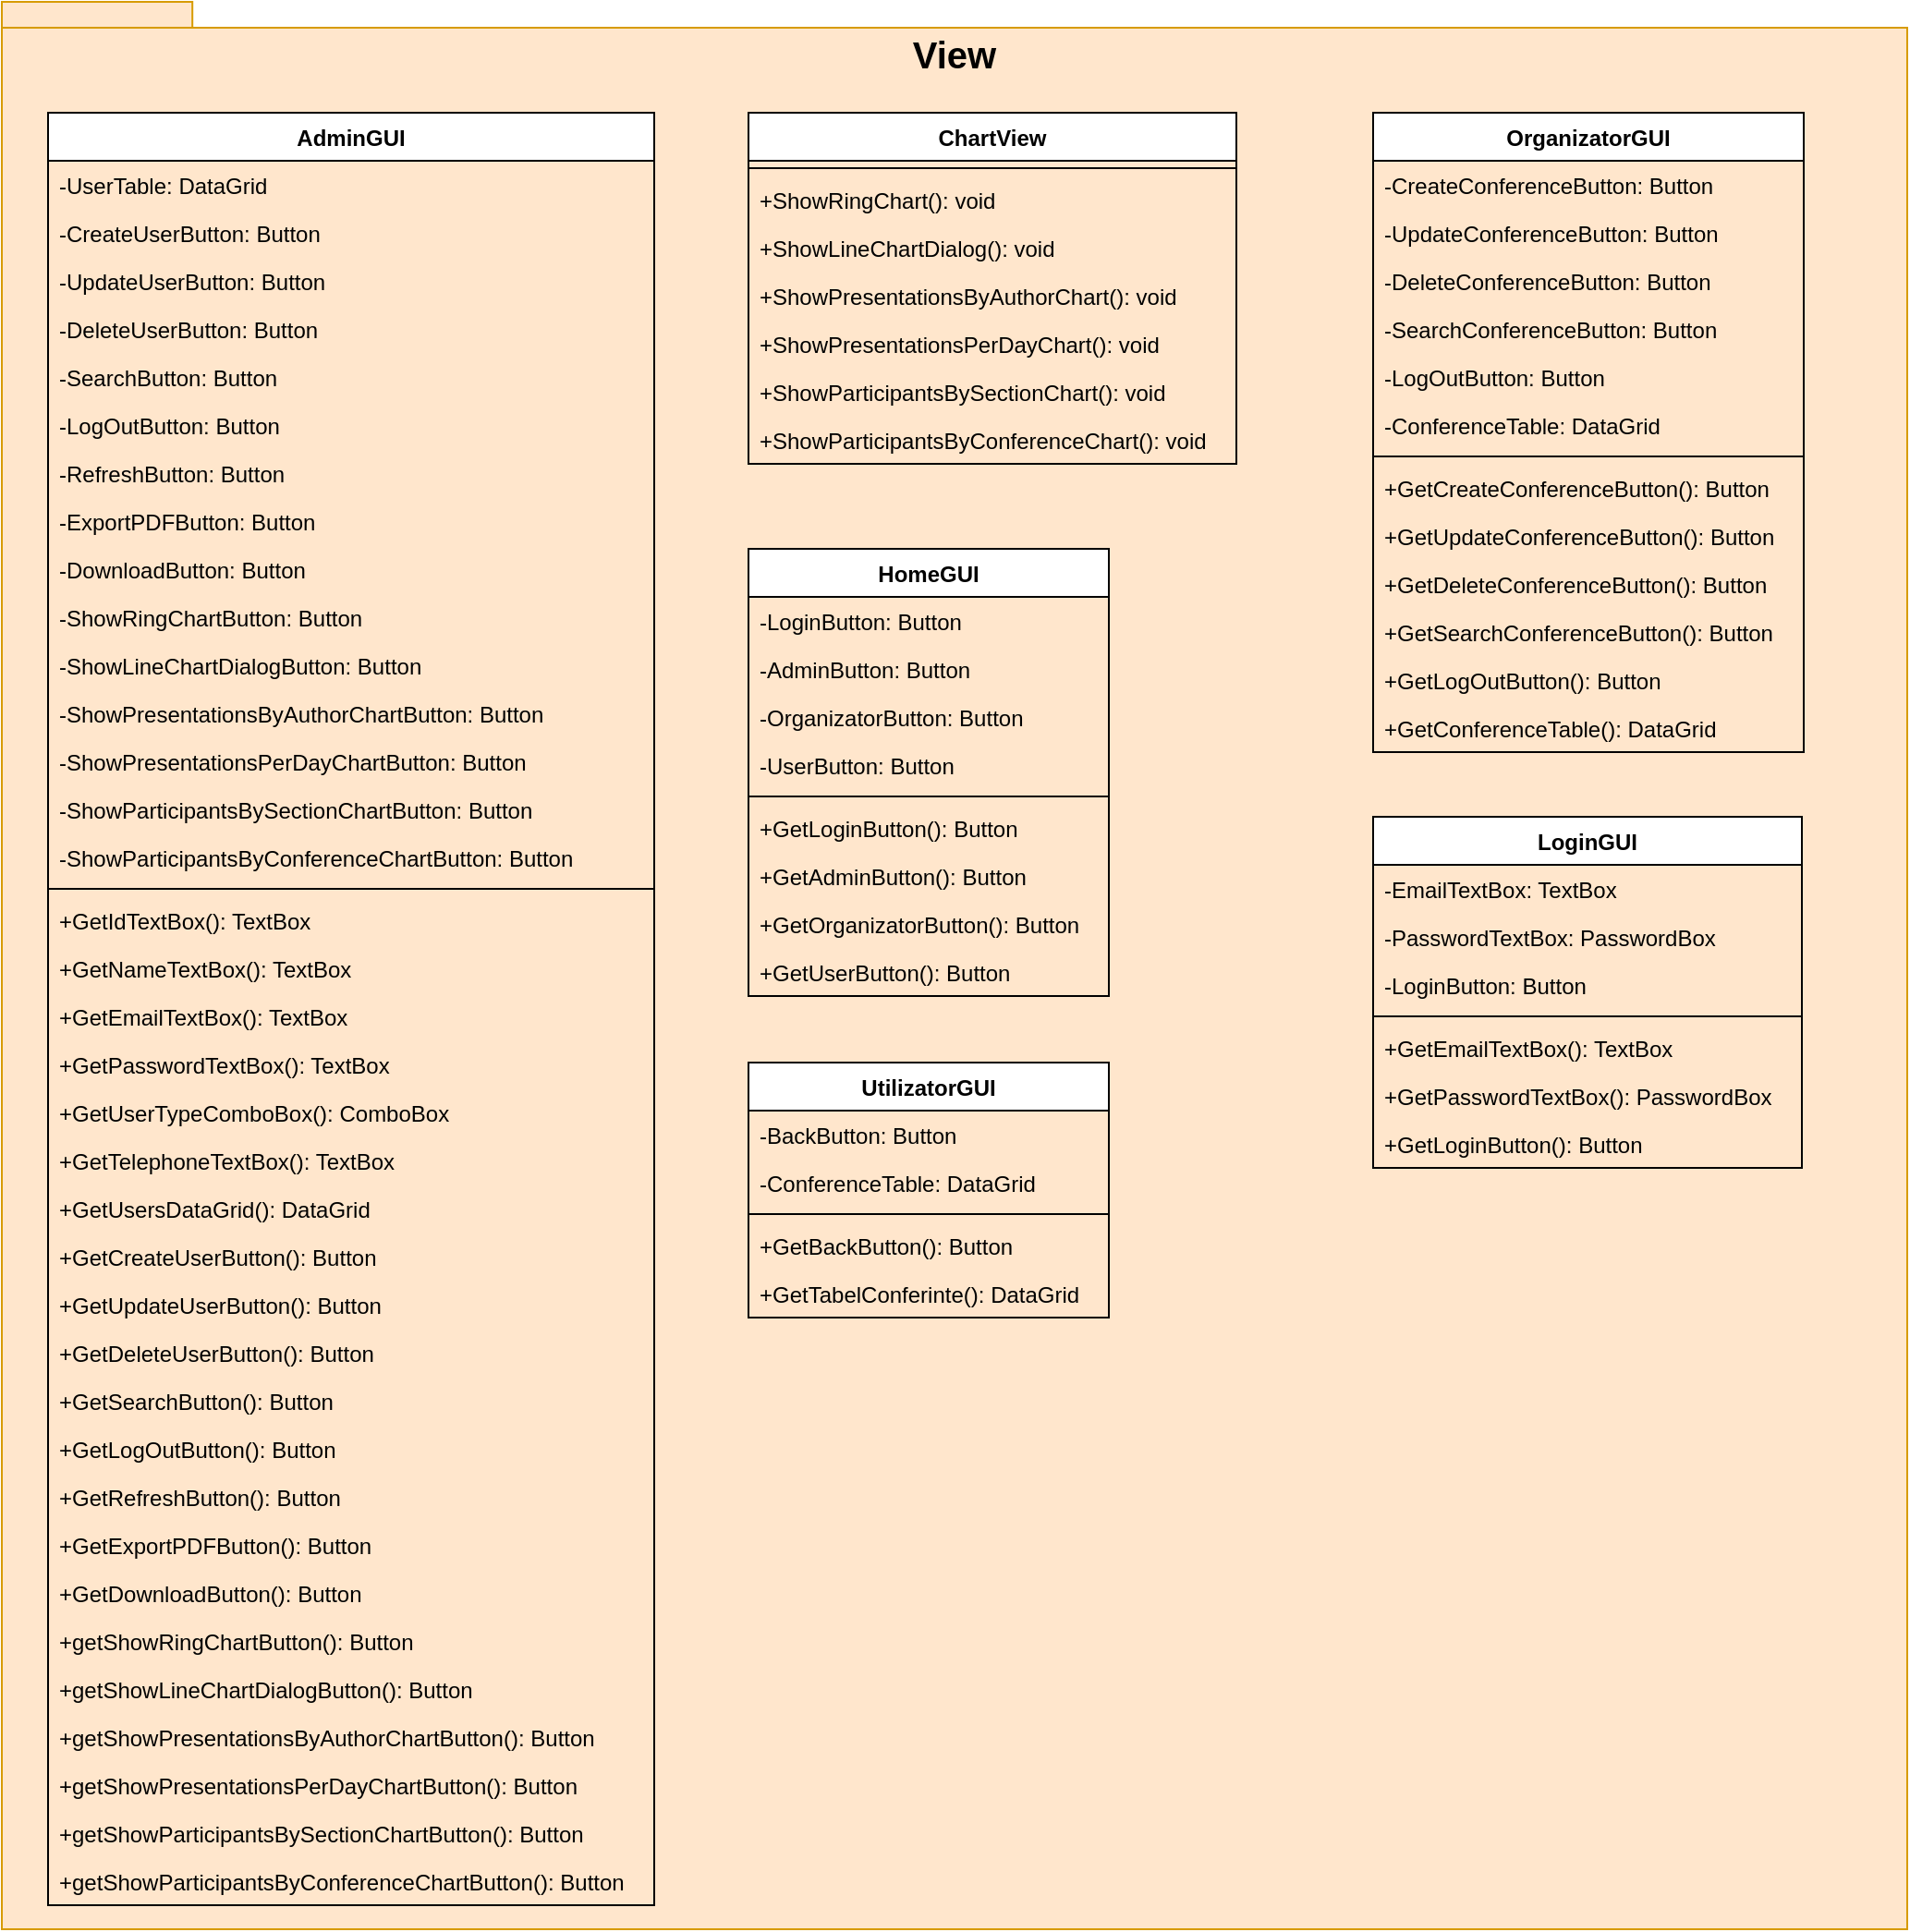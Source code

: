 <mxfile version="24.4.6" type="device">
  <diagram name="Page-1" id="9nsHfYy7XWXrO_lWCYFM">
    <mxGraphModel dx="2896" dy="1218" grid="0" gridSize="10" guides="1" tooltips="1" connect="1" arrows="1" fold="1" page="0" pageScale="1" pageWidth="850" pageHeight="1100" background="#ffffff" math="0" shadow="0">
      <root>
        <mxCell id="0" />
        <mxCell id="1" parent="0" />
        <mxCell id="-VDAmTzNi49HNhKbfUMx-1" value="&lt;font style=&quot;font-size: 20px;&quot;&gt;View&lt;/font&gt;" style="shape=folder;fontStyle=1;spacingTop=10;tabWidth=40;tabHeight=14;tabPosition=left;html=1;whiteSpace=wrap;verticalAlign=top;fillColor=#ffe6cc;strokeColor=#d79b00;" vertex="1" parent="1">
          <mxGeometry x="107" y="70" width="1031" height="1043" as="geometry" />
        </mxCell>
        <mxCell id="-VDAmTzNi49HNhKbfUMx-2" value="AdminGUI" style="swimlane;fontStyle=1;childLayout=stackLayout;horizontal=1;startSize=26;horizontalStack=0;resizeParent=1;resizeParentMax=0;resizeLast=0;collapsible=1;marginBottom=0;" vertex="1" parent="1">
          <mxGeometry x="132" y="130" width="328" height="970" as="geometry" />
        </mxCell>
        <mxCell id="-VDAmTzNi49HNhKbfUMx-3" value="-UserTable: DataGrid" style="text;strokeColor=none;fillColor=none;align=left;verticalAlign=top;spacingLeft=4;spacingRight=4;overflow=hidden;rotatable=0;points=[[0,0.5],[1,0.5]];portConstraint=eastwest;" vertex="1" parent="-VDAmTzNi49HNhKbfUMx-2">
          <mxGeometry y="26" width="328" height="26" as="geometry" />
        </mxCell>
        <mxCell id="-VDAmTzNi49HNhKbfUMx-4" value="-CreateUserButton: Button" style="text;strokeColor=none;fillColor=none;align=left;verticalAlign=top;spacingLeft=4;spacingRight=4;overflow=hidden;rotatable=0;points=[[0,0.5],[1,0.5]];portConstraint=eastwest;" vertex="1" parent="-VDAmTzNi49HNhKbfUMx-2">
          <mxGeometry y="52" width="328" height="26" as="geometry" />
        </mxCell>
        <mxCell id="-VDAmTzNi49HNhKbfUMx-5" value="-UpdateUserButton: Button" style="text;strokeColor=none;fillColor=none;align=left;verticalAlign=top;spacingLeft=4;spacingRight=4;overflow=hidden;rotatable=0;points=[[0,0.5],[1,0.5]];portConstraint=eastwest;" vertex="1" parent="-VDAmTzNi49HNhKbfUMx-2">
          <mxGeometry y="78" width="328" height="26" as="geometry" />
        </mxCell>
        <mxCell id="-VDAmTzNi49HNhKbfUMx-6" value="-DeleteUserButton: Button" style="text;strokeColor=none;fillColor=none;align=left;verticalAlign=top;spacingLeft=4;spacingRight=4;overflow=hidden;rotatable=0;points=[[0,0.5],[1,0.5]];portConstraint=eastwest;" vertex="1" parent="-VDAmTzNi49HNhKbfUMx-2">
          <mxGeometry y="104" width="328" height="26" as="geometry" />
        </mxCell>
        <mxCell id="-VDAmTzNi49HNhKbfUMx-7" value="-SearchButton: Button" style="text;strokeColor=none;fillColor=none;align=left;verticalAlign=top;spacingLeft=4;spacingRight=4;overflow=hidden;rotatable=0;points=[[0,0.5],[1,0.5]];portConstraint=eastwest;" vertex="1" parent="-VDAmTzNi49HNhKbfUMx-2">
          <mxGeometry y="130" width="328" height="26" as="geometry" />
        </mxCell>
        <mxCell id="-VDAmTzNi49HNhKbfUMx-8" value="-LogOutButton: Button" style="text;strokeColor=none;fillColor=none;align=left;verticalAlign=top;spacingLeft=4;spacingRight=4;overflow=hidden;rotatable=0;points=[[0,0.5],[1,0.5]];portConstraint=eastwest;" vertex="1" parent="-VDAmTzNi49HNhKbfUMx-2">
          <mxGeometry y="156" width="328" height="26" as="geometry" />
        </mxCell>
        <mxCell id="-VDAmTzNi49HNhKbfUMx-9" value="-RefreshButton: Button" style="text;strokeColor=none;fillColor=none;align=left;verticalAlign=top;spacingLeft=4;spacingRight=4;overflow=hidden;rotatable=0;points=[[0,0.5],[1,0.5]];portConstraint=eastwest;" vertex="1" parent="-VDAmTzNi49HNhKbfUMx-2">
          <mxGeometry y="182" width="328" height="26" as="geometry" />
        </mxCell>
        <mxCell id="-VDAmTzNi49HNhKbfUMx-10" value="-ExportPDFButton: Button" style="text;strokeColor=none;fillColor=none;align=left;verticalAlign=top;spacingLeft=4;spacingRight=4;overflow=hidden;rotatable=0;points=[[0,0.5],[1,0.5]];portConstraint=eastwest;" vertex="1" parent="-VDAmTzNi49HNhKbfUMx-2">
          <mxGeometry y="208" width="328" height="26" as="geometry" />
        </mxCell>
        <mxCell id="-VDAmTzNi49HNhKbfUMx-11" value="-DownloadButton: Button" style="text;strokeColor=none;fillColor=none;align=left;verticalAlign=top;spacingLeft=4;spacingRight=4;overflow=hidden;rotatable=0;points=[[0,0.5],[1,0.5]];portConstraint=eastwest;" vertex="1" parent="-VDAmTzNi49HNhKbfUMx-2">
          <mxGeometry y="234" width="328" height="26" as="geometry" />
        </mxCell>
        <mxCell id="-VDAmTzNi49HNhKbfUMx-12" value="-ShowRingChartButton: Button" style="text;strokeColor=none;fillColor=none;align=left;verticalAlign=top;spacingLeft=4;spacingRight=4;overflow=hidden;rotatable=0;points=[[0,0.5],[1,0.5]];portConstraint=eastwest;" vertex="1" parent="-VDAmTzNi49HNhKbfUMx-2">
          <mxGeometry y="260" width="328" height="26" as="geometry" />
        </mxCell>
        <mxCell id="-VDAmTzNi49HNhKbfUMx-13" value="-ShowLineChartDialogButton: Button" style="text;strokeColor=none;fillColor=none;align=left;verticalAlign=top;spacingLeft=4;spacingRight=4;overflow=hidden;rotatable=0;points=[[0,0.5],[1,0.5]];portConstraint=eastwest;" vertex="1" parent="-VDAmTzNi49HNhKbfUMx-2">
          <mxGeometry y="286" width="328" height="26" as="geometry" />
        </mxCell>
        <mxCell id="-VDAmTzNi49HNhKbfUMx-14" value="-ShowPresentationsByAuthorChartButton: Button" style="text;strokeColor=none;fillColor=none;align=left;verticalAlign=top;spacingLeft=4;spacingRight=4;overflow=hidden;rotatable=0;points=[[0,0.5],[1,0.5]];portConstraint=eastwest;" vertex="1" parent="-VDAmTzNi49HNhKbfUMx-2">
          <mxGeometry y="312" width="328" height="26" as="geometry" />
        </mxCell>
        <mxCell id="-VDAmTzNi49HNhKbfUMx-15" value="-ShowPresentationsPerDayChartButton: Button" style="text;strokeColor=none;fillColor=none;align=left;verticalAlign=top;spacingLeft=4;spacingRight=4;overflow=hidden;rotatable=0;points=[[0,0.5],[1,0.5]];portConstraint=eastwest;" vertex="1" parent="-VDAmTzNi49HNhKbfUMx-2">
          <mxGeometry y="338" width="328" height="26" as="geometry" />
        </mxCell>
        <mxCell id="-VDAmTzNi49HNhKbfUMx-16" value="-ShowParticipantsBySectionChartButton: Button" style="text;strokeColor=none;fillColor=none;align=left;verticalAlign=top;spacingLeft=4;spacingRight=4;overflow=hidden;rotatable=0;points=[[0,0.5],[1,0.5]];portConstraint=eastwest;" vertex="1" parent="-VDAmTzNi49HNhKbfUMx-2">
          <mxGeometry y="364" width="328" height="26" as="geometry" />
        </mxCell>
        <mxCell id="-VDAmTzNi49HNhKbfUMx-17" value="-ShowParticipantsByConferenceChartButton: Button" style="text;strokeColor=none;fillColor=none;align=left;verticalAlign=top;spacingLeft=4;spacingRight=4;overflow=hidden;rotatable=0;points=[[0,0.5],[1,0.5]];portConstraint=eastwest;" vertex="1" parent="-VDAmTzNi49HNhKbfUMx-2">
          <mxGeometry y="390" width="328" height="26" as="geometry" />
        </mxCell>
        <mxCell id="-VDAmTzNi49HNhKbfUMx-18" value="" style="line;strokeWidth=1;fillColor=none;align=left;verticalAlign=middle;spacingTop=-1;spacingLeft=3;spacingRight=3;rotatable=0;labelPosition=right;points=[];portConstraint=eastwest;" vertex="1" parent="-VDAmTzNi49HNhKbfUMx-2">
          <mxGeometry y="416" width="328" height="8" as="geometry" />
        </mxCell>
        <mxCell id="-VDAmTzNi49HNhKbfUMx-19" value="+GetIdTextBox(): TextBox" style="text;strokeColor=none;fillColor=none;align=left;verticalAlign=top;spacingLeft=4;spacingRight=4;overflow=hidden;rotatable=0;points=[[0,0.5],[1,0.5]];portConstraint=eastwest;" vertex="1" parent="-VDAmTzNi49HNhKbfUMx-2">
          <mxGeometry y="424" width="328" height="26" as="geometry" />
        </mxCell>
        <mxCell id="-VDAmTzNi49HNhKbfUMx-20" value="+GetNameTextBox(): TextBox" style="text;strokeColor=none;fillColor=none;align=left;verticalAlign=top;spacingLeft=4;spacingRight=4;overflow=hidden;rotatable=0;points=[[0,0.5],[1,0.5]];portConstraint=eastwest;" vertex="1" parent="-VDAmTzNi49HNhKbfUMx-2">
          <mxGeometry y="450" width="328" height="26" as="geometry" />
        </mxCell>
        <mxCell id="-VDAmTzNi49HNhKbfUMx-21" value="+GetEmailTextBox(): TextBox" style="text;strokeColor=none;fillColor=none;align=left;verticalAlign=top;spacingLeft=4;spacingRight=4;overflow=hidden;rotatable=0;points=[[0,0.5],[1,0.5]];portConstraint=eastwest;" vertex="1" parent="-VDAmTzNi49HNhKbfUMx-2">
          <mxGeometry y="476" width="328" height="26" as="geometry" />
        </mxCell>
        <mxCell id="-VDAmTzNi49HNhKbfUMx-22" value="+GetPasswordTextBox(): TextBox" style="text;strokeColor=none;fillColor=none;align=left;verticalAlign=top;spacingLeft=4;spacingRight=4;overflow=hidden;rotatable=0;points=[[0,0.5],[1,0.5]];portConstraint=eastwest;" vertex="1" parent="-VDAmTzNi49HNhKbfUMx-2">
          <mxGeometry y="502" width="328" height="26" as="geometry" />
        </mxCell>
        <mxCell id="-VDAmTzNi49HNhKbfUMx-23" value="+GetUserTypeComboBox(): ComboBox" style="text;strokeColor=none;fillColor=none;align=left;verticalAlign=top;spacingLeft=4;spacingRight=4;overflow=hidden;rotatable=0;points=[[0,0.5],[1,0.5]];portConstraint=eastwest;" vertex="1" parent="-VDAmTzNi49HNhKbfUMx-2">
          <mxGeometry y="528" width="328" height="26" as="geometry" />
        </mxCell>
        <mxCell id="-VDAmTzNi49HNhKbfUMx-24" value="+GetTelephoneTextBox(): TextBox" style="text;strokeColor=none;fillColor=none;align=left;verticalAlign=top;spacingLeft=4;spacingRight=4;overflow=hidden;rotatable=0;points=[[0,0.5],[1,0.5]];portConstraint=eastwest;" vertex="1" parent="-VDAmTzNi49HNhKbfUMx-2">
          <mxGeometry y="554" width="328" height="26" as="geometry" />
        </mxCell>
        <mxCell id="-VDAmTzNi49HNhKbfUMx-25" value="+GetUsersDataGrid(): DataGrid" style="text;strokeColor=none;fillColor=none;align=left;verticalAlign=top;spacingLeft=4;spacingRight=4;overflow=hidden;rotatable=0;points=[[0,0.5],[1,0.5]];portConstraint=eastwest;" vertex="1" parent="-VDAmTzNi49HNhKbfUMx-2">
          <mxGeometry y="580" width="328" height="26" as="geometry" />
        </mxCell>
        <mxCell id="-VDAmTzNi49HNhKbfUMx-26" value="+GetCreateUserButton(): Button" style="text;strokeColor=none;fillColor=none;align=left;verticalAlign=top;spacingLeft=4;spacingRight=4;overflow=hidden;rotatable=0;points=[[0,0.5],[1,0.5]];portConstraint=eastwest;" vertex="1" parent="-VDAmTzNi49HNhKbfUMx-2">
          <mxGeometry y="606" width="328" height="26" as="geometry" />
        </mxCell>
        <mxCell id="-VDAmTzNi49HNhKbfUMx-27" value="+GetUpdateUserButton(): Button" style="text;strokeColor=none;fillColor=none;align=left;verticalAlign=top;spacingLeft=4;spacingRight=4;overflow=hidden;rotatable=0;points=[[0,0.5],[1,0.5]];portConstraint=eastwest;" vertex="1" parent="-VDAmTzNi49HNhKbfUMx-2">
          <mxGeometry y="632" width="328" height="26" as="geometry" />
        </mxCell>
        <mxCell id="-VDAmTzNi49HNhKbfUMx-28" value="+GetDeleteUserButton(): Button" style="text;strokeColor=none;fillColor=none;align=left;verticalAlign=top;spacingLeft=4;spacingRight=4;overflow=hidden;rotatable=0;points=[[0,0.5],[1,0.5]];portConstraint=eastwest;" vertex="1" parent="-VDAmTzNi49HNhKbfUMx-2">
          <mxGeometry y="658" width="328" height="26" as="geometry" />
        </mxCell>
        <mxCell id="-VDAmTzNi49HNhKbfUMx-29" value="+GetSearchButton(): Button" style="text;strokeColor=none;fillColor=none;align=left;verticalAlign=top;spacingLeft=4;spacingRight=4;overflow=hidden;rotatable=0;points=[[0,0.5],[1,0.5]];portConstraint=eastwest;" vertex="1" parent="-VDAmTzNi49HNhKbfUMx-2">
          <mxGeometry y="684" width="328" height="26" as="geometry" />
        </mxCell>
        <mxCell id="-VDAmTzNi49HNhKbfUMx-30" value="+GetLogOutButton(): Button" style="text;strokeColor=none;fillColor=none;align=left;verticalAlign=top;spacingLeft=4;spacingRight=4;overflow=hidden;rotatable=0;points=[[0,0.5],[1,0.5]];portConstraint=eastwest;" vertex="1" parent="-VDAmTzNi49HNhKbfUMx-2">
          <mxGeometry y="710" width="328" height="26" as="geometry" />
        </mxCell>
        <mxCell id="-VDAmTzNi49HNhKbfUMx-31" value="+GetRefreshButton(): Button" style="text;strokeColor=none;fillColor=none;align=left;verticalAlign=top;spacingLeft=4;spacingRight=4;overflow=hidden;rotatable=0;points=[[0,0.5],[1,0.5]];portConstraint=eastwest;" vertex="1" parent="-VDAmTzNi49HNhKbfUMx-2">
          <mxGeometry y="736" width="328" height="26" as="geometry" />
        </mxCell>
        <mxCell id="-VDAmTzNi49HNhKbfUMx-32" value="+GetExportPDFButton(): Button" style="text;strokeColor=none;fillColor=none;align=left;verticalAlign=top;spacingLeft=4;spacingRight=4;overflow=hidden;rotatable=0;points=[[0,0.5],[1,0.5]];portConstraint=eastwest;" vertex="1" parent="-VDAmTzNi49HNhKbfUMx-2">
          <mxGeometry y="762" width="328" height="26" as="geometry" />
        </mxCell>
        <mxCell id="-VDAmTzNi49HNhKbfUMx-33" value="+GetDownloadButton(): Button" style="text;strokeColor=none;fillColor=none;align=left;verticalAlign=top;spacingLeft=4;spacingRight=4;overflow=hidden;rotatable=0;points=[[0,0.5],[1,0.5]];portConstraint=eastwest;" vertex="1" parent="-VDAmTzNi49HNhKbfUMx-2">
          <mxGeometry y="788" width="328" height="26" as="geometry" />
        </mxCell>
        <mxCell id="-VDAmTzNi49HNhKbfUMx-34" value="+getShowRingChartButton(): Button" style="text;strokeColor=none;fillColor=none;align=left;verticalAlign=top;spacingLeft=4;spacingRight=4;overflow=hidden;rotatable=0;points=[[0,0.5],[1,0.5]];portConstraint=eastwest;" vertex="1" parent="-VDAmTzNi49HNhKbfUMx-2">
          <mxGeometry y="814" width="328" height="26" as="geometry" />
        </mxCell>
        <mxCell id="-VDAmTzNi49HNhKbfUMx-35" value="+getShowLineChartDialogButton(): Button" style="text;strokeColor=none;fillColor=none;align=left;verticalAlign=top;spacingLeft=4;spacingRight=4;overflow=hidden;rotatable=0;points=[[0,0.5],[1,0.5]];portConstraint=eastwest;" vertex="1" parent="-VDAmTzNi49HNhKbfUMx-2">
          <mxGeometry y="840" width="328" height="26" as="geometry" />
        </mxCell>
        <mxCell id="-VDAmTzNi49HNhKbfUMx-36" value="+getShowPresentationsByAuthorChartButton(): Button" style="text;strokeColor=none;fillColor=none;align=left;verticalAlign=top;spacingLeft=4;spacingRight=4;overflow=hidden;rotatable=0;points=[[0,0.5],[1,0.5]];portConstraint=eastwest;" vertex="1" parent="-VDAmTzNi49HNhKbfUMx-2">
          <mxGeometry y="866" width="328" height="26" as="geometry" />
        </mxCell>
        <mxCell id="-VDAmTzNi49HNhKbfUMx-37" value="+getShowPresentationsPerDayChartButton(): Button" style="text;strokeColor=none;fillColor=none;align=left;verticalAlign=top;spacingLeft=4;spacingRight=4;overflow=hidden;rotatable=0;points=[[0,0.5],[1,0.5]];portConstraint=eastwest;" vertex="1" parent="-VDAmTzNi49HNhKbfUMx-2">
          <mxGeometry y="892" width="328" height="26" as="geometry" />
        </mxCell>
        <mxCell id="-VDAmTzNi49HNhKbfUMx-38" value="+getShowParticipantsBySectionChartButton(): Button" style="text;strokeColor=none;fillColor=none;align=left;verticalAlign=top;spacingLeft=4;spacingRight=4;overflow=hidden;rotatable=0;points=[[0,0.5],[1,0.5]];portConstraint=eastwest;" vertex="1" parent="-VDAmTzNi49HNhKbfUMx-2">
          <mxGeometry y="918" width="328" height="26" as="geometry" />
        </mxCell>
        <mxCell id="-VDAmTzNi49HNhKbfUMx-39" value="+getShowParticipantsByConferenceChartButton(): Button" style="text;strokeColor=none;fillColor=none;align=left;verticalAlign=top;spacingLeft=4;spacingRight=4;overflow=hidden;rotatable=0;points=[[0,0.5],[1,0.5]];portConstraint=eastwest;" vertex="1" parent="-VDAmTzNi49HNhKbfUMx-2">
          <mxGeometry y="944" width="328" height="26" as="geometry" />
        </mxCell>
        <mxCell id="-VDAmTzNi49HNhKbfUMx-40" value="ChartView" style="swimlane;fontStyle=1;childLayout=stackLayout;horizontal=1;startSize=26;horizontalStack=0;resizeParent=1;resizeParentMax=0;resizeLast=0;collapsible=1;marginBottom=0;" vertex="1" parent="1">
          <mxGeometry x="511" y="130" width="264" height="190" as="geometry" />
        </mxCell>
        <mxCell id="-VDAmTzNi49HNhKbfUMx-41" value="" style="line;strokeWidth=1;fillColor=none;align=left;verticalAlign=middle;spacingTop=-1;spacingLeft=3;spacingRight=3;rotatable=0;labelPosition=right;points=[];portConstraint=eastwest;" vertex="1" parent="-VDAmTzNi49HNhKbfUMx-40">
          <mxGeometry y="26" width="264" height="8" as="geometry" />
        </mxCell>
        <mxCell id="-VDAmTzNi49HNhKbfUMx-42" value="+ShowRingChart(): void" style="text;strokeColor=none;fillColor=none;align=left;verticalAlign=top;spacingLeft=4;spacingRight=4;overflow=hidden;rotatable=0;points=[[0,0.5],[1,0.5]];portConstraint=eastwest;" vertex="1" parent="-VDAmTzNi49HNhKbfUMx-40">
          <mxGeometry y="34" width="264" height="26" as="geometry" />
        </mxCell>
        <mxCell id="-VDAmTzNi49HNhKbfUMx-43" value="+ShowLineChartDialog(): void" style="text;strokeColor=none;fillColor=none;align=left;verticalAlign=top;spacingLeft=4;spacingRight=4;overflow=hidden;rotatable=0;points=[[0,0.5],[1,0.5]];portConstraint=eastwest;" vertex="1" parent="-VDAmTzNi49HNhKbfUMx-40">
          <mxGeometry y="60" width="264" height="26" as="geometry" />
        </mxCell>
        <mxCell id="-VDAmTzNi49HNhKbfUMx-44" value="+ShowPresentationsByAuthorChart(): void" style="text;strokeColor=none;fillColor=none;align=left;verticalAlign=top;spacingLeft=4;spacingRight=4;overflow=hidden;rotatable=0;points=[[0,0.5],[1,0.5]];portConstraint=eastwest;" vertex="1" parent="-VDAmTzNi49HNhKbfUMx-40">
          <mxGeometry y="86" width="264" height="26" as="geometry" />
        </mxCell>
        <mxCell id="-VDAmTzNi49HNhKbfUMx-45" value="+ShowPresentationsPerDayChart(): void" style="text;strokeColor=none;fillColor=none;align=left;verticalAlign=top;spacingLeft=4;spacingRight=4;overflow=hidden;rotatable=0;points=[[0,0.5],[1,0.5]];portConstraint=eastwest;" vertex="1" parent="-VDAmTzNi49HNhKbfUMx-40">
          <mxGeometry y="112" width="264" height="26" as="geometry" />
        </mxCell>
        <mxCell id="-VDAmTzNi49HNhKbfUMx-46" value="+ShowParticipantsBySectionChart(): void" style="text;strokeColor=none;fillColor=none;align=left;verticalAlign=top;spacingLeft=4;spacingRight=4;overflow=hidden;rotatable=0;points=[[0,0.5],[1,0.5]];portConstraint=eastwest;" vertex="1" parent="-VDAmTzNi49HNhKbfUMx-40">
          <mxGeometry y="138" width="264" height="26" as="geometry" />
        </mxCell>
        <mxCell id="-VDAmTzNi49HNhKbfUMx-47" value="+ShowParticipantsByConferenceChart(): void" style="text;strokeColor=none;fillColor=none;align=left;verticalAlign=top;spacingLeft=4;spacingRight=4;overflow=hidden;rotatable=0;points=[[0,0.5],[1,0.5]];portConstraint=eastwest;" vertex="1" parent="-VDAmTzNi49HNhKbfUMx-40">
          <mxGeometry y="164" width="264" height="26" as="geometry" />
        </mxCell>
        <mxCell id="-VDAmTzNi49HNhKbfUMx-48" value="HomeGUI" style="swimlane;fontStyle=1;childLayout=stackLayout;horizontal=1;startSize=26;horizontalStack=0;resizeParent=1;resizeParentMax=0;resizeLast=0;collapsible=1;marginBottom=0;" vertex="1" parent="1">
          <mxGeometry x="511" y="366" width="195" height="242" as="geometry" />
        </mxCell>
        <mxCell id="-VDAmTzNi49HNhKbfUMx-49" value="-LoginButton: Button" style="text;strokeColor=none;fillColor=none;align=left;verticalAlign=top;spacingLeft=4;spacingRight=4;overflow=hidden;rotatable=0;points=[[0,0.5],[1,0.5]];portConstraint=eastwest;" vertex="1" parent="-VDAmTzNi49HNhKbfUMx-48">
          <mxGeometry y="26" width="195" height="26" as="geometry" />
        </mxCell>
        <mxCell id="-VDAmTzNi49HNhKbfUMx-50" value="-AdminButton: Button" style="text;strokeColor=none;fillColor=none;align=left;verticalAlign=top;spacingLeft=4;spacingRight=4;overflow=hidden;rotatable=0;points=[[0,0.5],[1,0.5]];portConstraint=eastwest;" vertex="1" parent="-VDAmTzNi49HNhKbfUMx-48">
          <mxGeometry y="52" width="195" height="26" as="geometry" />
        </mxCell>
        <mxCell id="-VDAmTzNi49HNhKbfUMx-51" value="-OrganizatorButton: Button" style="text;strokeColor=none;fillColor=none;align=left;verticalAlign=top;spacingLeft=4;spacingRight=4;overflow=hidden;rotatable=0;points=[[0,0.5],[1,0.5]];portConstraint=eastwest;" vertex="1" parent="-VDAmTzNi49HNhKbfUMx-48">
          <mxGeometry y="78" width="195" height="26" as="geometry" />
        </mxCell>
        <mxCell id="-VDAmTzNi49HNhKbfUMx-52" value="-UserButton: Button" style="text;strokeColor=none;fillColor=none;align=left;verticalAlign=top;spacingLeft=4;spacingRight=4;overflow=hidden;rotatable=0;points=[[0,0.5],[1,0.5]];portConstraint=eastwest;" vertex="1" parent="-VDAmTzNi49HNhKbfUMx-48">
          <mxGeometry y="104" width="195" height="26" as="geometry" />
        </mxCell>
        <mxCell id="-VDAmTzNi49HNhKbfUMx-53" value="" style="line;strokeWidth=1;fillColor=none;align=left;verticalAlign=middle;spacingTop=-1;spacingLeft=3;spacingRight=3;rotatable=0;labelPosition=right;points=[];portConstraint=eastwest;" vertex="1" parent="-VDAmTzNi49HNhKbfUMx-48">
          <mxGeometry y="130" width="195" height="8" as="geometry" />
        </mxCell>
        <mxCell id="-VDAmTzNi49HNhKbfUMx-54" value="+GetLoginButton(): Button" style="text;strokeColor=none;fillColor=none;align=left;verticalAlign=top;spacingLeft=4;spacingRight=4;overflow=hidden;rotatable=0;points=[[0,0.5],[1,0.5]];portConstraint=eastwest;" vertex="1" parent="-VDAmTzNi49HNhKbfUMx-48">
          <mxGeometry y="138" width="195" height="26" as="geometry" />
        </mxCell>
        <mxCell id="-VDAmTzNi49HNhKbfUMx-55" value="+GetAdminButton(): Button" style="text;strokeColor=none;fillColor=none;align=left;verticalAlign=top;spacingLeft=4;spacingRight=4;overflow=hidden;rotatable=0;points=[[0,0.5],[1,0.5]];portConstraint=eastwest;" vertex="1" parent="-VDAmTzNi49HNhKbfUMx-48">
          <mxGeometry y="164" width="195" height="26" as="geometry" />
        </mxCell>
        <mxCell id="-VDAmTzNi49HNhKbfUMx-56" value="+GetOrganizatorButton(): Button" style="text;strokeColor=none;fillColor=none;align=left;verticalAlign=top;spacingLeft=4;spacingRight=4;overflow=hidden;rotatable=0;points=[[0,0.5],[1,0.5]];portConstraint=eastwest;" vertex="1" parent="-VDAmTzNi49HNhKbfUMx-48">
          <mxGeometry y="190" width="195" height="26" as="geometry" />
        </mxCell>
        <mxCell id="-VDAmTzNi49HNhKbfUMx-57" value="+GetUserButton(): Button" style="text;strokeColor=none;fillColor=none;align=left;verticalAlign=top;spacingLeft=4;spacingRight=4;overflow=hidden;rotatable=0;points=[[0,0.5],[1,0.5]];portConstraint=eastwest;" vertex="1" parent="-VDAmTzNi49HNhKbfUMx-48">
          <mxGeometry y="216" width="195" height="26" as="geometry" />
        </mxCell>
        <mxCell id="-VDAmTzNi49HNhKbfUMx-58" value="LoginGUI" style="swimlane;fontStyle=1;childLayout=stackLayout;horizontal=1;startSize=26;horizontalStack=0;resizeParent=1;resizeParentMax=0;resizeLast=0;collapsible=1;marginBottom=0;" vertex="1" parent="1">
          <mxGeometry x="849" y="511" width="232" height="190" as="geometry" />
        </mxCell>
        <mxCell id="-VDAmTzNi49HNhKbfUMx-59" value="-EmailTextBox: TextBox" style="text;strokeColor=none;fillColor=none;align=left;verticalAlign=top;spacingLeft=4;spacingRight=4;overflow=hidden;rotatable=0;points=[[0,0.5],[1,0.5]];portConstraint=eastwest;" vertex="1" parent="-VDAmTzNi49HNhKbfUMx-58">
          <mxGeometry y="26" width="232" height="26" as="geometry" />
        </mxCell>
        <mxCell id="-VDAmTzNi49HNhKbfUMx-60" value="-PasswordTextBox: PasswordBox" style="text;strokeColor=none;fillColor=none;align=left;verticalAlign=top;spacingLeft=4;spacingRight=4;overflow=hidden;rotatable=0;points=[[0,0.5],[1,0.5]];portConstraint=eastwest;" vertex="1" parent="-VDAmTzNi49HNhKbfUMx-58">
          <mxGeometry y="52" width="232" height="26" as="geometry" />
        </mxCell>
        <mxCell id="-VDAmTzNi49HNhKbfUMx-61" value="-LoginButton: Button" style="text;strokeColor=none;fillColor=none;align=left;verticalAlign=top;spacingLeft=4;spacingRight=4;overflow=hidden;rotatable=0;points=[[0,0.5],[1,0.5]];portConstraint=eastwest;" vertex="1" parent="-VDAmTzNi49HNhKbfUMx-58">
          <mxGeometry y="78" width="232" height="26" as="geometry" />
        </mxCell>
        <mxCell id="-VDAmTzNi49HNhKbfUMx-62" value="" style="line;strokeWidth=1;fillColor=none;align=left;verticalAlign=middle;spacingTop=-1;spacingLeft=3;spacingRight=3;rotatable=0;labelPosition=right;points=[];portConstraint=eastwest;" vertex="1" parent="-VDAmTzNi49HNhKbfUMx-58">
          <mxGeometry y="104" width="232" height="8" as="geometry" />
        </mxCell>
        <mxCell id="-VDAmTzNi49HNhKbfUMx-63" value="+GetEmailTextBox(): TextBox" style="text;strokeColor=none;fillColor=none;align=left;verticalAlign=top;spacingLeft=4;spacingRight=4;overflow=hidden;rotatable=0;points=[[0,0.5],[1,0.5]];portConstraint=eastwest;" vertex="1" parent="-VDAmTzNi49HNhKbfUMx-58">
          <mxGeometry y="112" width="232" height="26" as="geometry" />
        </mxCell>
        <mxCell id="-VDAmTzNi49HNhKbfUMx-64" value="+GetPasswordTextBox(): PasswordBox" style="text;strokeColor=none;fillColor=none;align=left;verticalAlign=top;spacingLeft=4;spacingRight=4;overflow=hidden;rotatable=0;points=[[0,0.5],[1,0.5]];portConstraint=eastwest;" vertex="1" parent="-VDAmTzNi49HNhKbfUMx-58">
          <mxGeometry y="138" width="232" height="26" as="geometry" />
        </mxCell>
        <mxCell id="-VDAmTzNi49HNhKbfUMx-65" value="+GetLoginButton(): Button" style="text;strokeColor=none;fillColor=none;align=left;verticalAlign=top;spacingLeft=4;spacingRight=4;overflow=hidden;rotatable=0;points=[[0,0.5],[1,0.5]];portConstraint=eastwest;" vertex="1" parent="-VDAmTzNi49HNhKbfUMx-58">
          <mxGeometry y="164" width="232" height="26" as="geometry" />
        </mxCell>
        <mxCell id="-VDAmTzNi49HNhKbfUMx-66" value="OrganizatorGUI" style="swimlane;fontStyle=1;childLayout=stackLayout;horizontal=1;startSize=26;horizontalStack=0;resizeParent=1;resizeParentMax=0;resizeLast=0;collapsible=1;marginBottom=0;" vertex="1" parent="1">
          <mxGeometry x="849" y="130" width="233" height="346" as="geometry" />
        </mxCell>
        <mxCell id="-VDAmTzNi49HNhKbfUMx-67" value="-CreateConferenceButton: Button" style="text;strokeColor=none;fillColor=none;align=left;verticalAlign=top;spacingLeft=4;spacingRight=4;overflow=hidden;rotatable=0;points=[[0,0.5],[1,0.5]];portConstraint=eastwest;" vertex="1" parent="-VDAmTzNi49HNhKbfUMx-66">
          <mxGeometry y="26" width="233" height="26" as="geometry" />
        </mxCell>
        <mxCell id="-VDAmTzNi49HNhKbfUMx-68" value="-UpdateConferenceButton: Button" style="text;strokeColor=none;fillColor=none;align=left;verticalAlign=top;spacingLeft=4;spacingRight=4;overflow=hidden;rotatable=0;points=[[0,0.5],[1,0.5]];portConstraint=eastwest;" vertex="1" parent="-VDAmTzNi49HNhKbfUMx-66">
          <mxGeometry y="52" width="233" height="26" as="geometry" />
        </mxCell>
        <mxCell id="-VDAmTzNi49HNhKbfUMx-69" value="-DeleteConferenceButton: Button" style="text;strokeColor=none;fillColor=none;align=left;verticalAlign=top;spacingLeft=4;spacingRight=4;overflow=hidden;rotatable=0;points=[[0,0.5],[1,0.5]];portConstraint=eastwest;" vertex="1" parent="-VDAmTzNi49HNhKbfUMx-66">
          <mxGeometry y="78" width="233" height="26" as="geometry" />
        </mxCell>
        <mxCell id="-VDAmTzNi49HNhKbfUMx-70" value="-SearchConferenceButton: Button" style="text;strokeColor=none;fillColor=none;align=left;verticalAlign=top;spacingLeft=4;spacingRight=4;overflow=hidden;rotatable=0;points=[[0,0.5],[1,0.5]];portConstraint=eastwest;" vertex="1" parent="-VDAmTzNi49HNhKbfUMx-66">
          <mxGeometry y="104" width="233" height="26" as="geometry" />
        </mxCell>
        <mxCell id="-VDAmTzNi49HNhKbfUMx-71" value="-LogOutButton: Button" style="text;strokeColor=none;fillColor=none;align=left;verticalAlign=top;spacingLeft=4;spacingRight=4;overflow=hidden;rotatable=0;points=[[0,0.5],[1,0.5]];portConstraint=eastwest;" vertex="1" parent="-VDAmTzNi49HNhKbfUMx-66">
          <mxGeometry y="130" width="233" height="26" as="geometry" />
        </mxCell>
        <mxCell id="-VDAmTzNi49HNhKbfUMx-72" value="-ConferenceTable: DataGrid" style="text;strokeColor=none;fillColor=none;align=left;verticalAlign=top;spacingLeft=4;spacingRight=4;overflow=hidden;rotatable=0;points=[[0,0.5],[1,0.5]];portConstraint=eastwest;" vertex="1" parent="-VDAmTzNi49HNhKbfUMx-66">
          <mxGeometry y="156" width="233" height="26" as="geometry" />
        </mxCell>
        <mxCell id="-VDAmTzNi49HNhKbfUMx-73" value="" style="line;strokeWidth=1;fillColor=none;align=left;verticalAlign=middle;spacingTop=-1;spacingLeft=3;spacingRight=3;rotatable=0;labelPosition=right;points=[];portConstraint=eastwest;" vertex="1" parent="-VDAmTzNi49HNhKbfUMx-66">
          <mxGeometry y="182" width="233" height="8" as="geometry" />
        </mxCell>
        <mxCell id="-VDAmTzNi49HNhKbfUMx-74" value="+GetCreateConferenceButton(): Button" style="text;strokeColor=none;fillColor=none;align=left;verticalAlign=top;spacingLeft=4;spacingRight=4;overflow=hidden;rotatable=0;points=[[0,0.5],[1,0.5]];portConstraint=eastwest;" vertex="1" parent="-VDAmTzNi49HNhKbfUMx-66">
          <mxGeometry y="190" width="233" height="26" as="geometry" />
        </mxCell>
        <mxCell id="-VDAmTzNi49HNhKbfUMx-75" value="+GetUpdateConferenceButton(): Button" style="text;strokeColor=none;fillColor=none;align=left;verticalAlign=top;spacingLeft=4;spacingRight=4;overflow=hidden;rotatable=0;points=[[0,0.5],[1,0.5]];portConstraint=eastwest;" vertex="1" parent="-VDAmTzNi49HNhKbfUMx-66">
          <mxGeometry y="216" width="233" height="26" as="geometry" />
        </mxCell>
        <mxCell id="-VDAmTzNi49HNhKbfUMx-76" value="+GetDeleteConferenceButton(): Button" style="text;strokeColor=none;fillColor=none;align=left;verticalAlign=top;spacingLeft=4;spacingRight=4;overflow=hidden;rotatable=0;points=[[0,0.5],[1,0.5]];portConstraint=eastwest;" vertex="1" parent="-VDAmTzNi49HNhKbfUMx-66">
          <mxGeometry y="242" width="233" height="26" as="geometry" />
        </mxCell>
        <mxCell id="-VDAmTzNi49HNhKbfUMx-77" value="+GetSearchConferenceButton(): Button" style="text;strokeColor=none;fillColor=none;align=left;verticalAlign=top;spacingLeft=4;spacingRight=4;overflow=hidden;rotatable=0;points=[[0,0.5],[1,0.5]];portConstraint=eastwest;" vertex="1" parent="-VDAmTzNi49HNhKbfUMx-66">
          <mxGeometry y="268" width="233" height="26" as="geometry" />
        </mxCell>
        <mxCell id="-VDAmTzNi49HNhKbfUMx-78" value="+GetLogOutButton(): Button" style="text;strokeColor=none;fillColor=none;align=left;verticalAlign=top;spacingLeft=4;spacingRight=4;overflow=hidden;rotatable=0;points=[[0,0.5],[1,0.5]];portConstraint=eastwest;" vertex="1" parent="-VDAmTzNi49HNhKbfUMx-66">
          <mxGeometry y="294" width="233" height="26" as="geometry" />
        </mxCell>
        <mxCell id="-VDAmTzNi49HNhKbfUMx-79" value="+GetConferenceTable(): DataGrid" style="text;strokeColor=none;fillColor=none;align=left;verticalAlign=top;spacingLeft=4;spacingRight=4;overflow=hidden;rotatable=0;points=[[0,0.5],[1,0.5]];portConstraint=eastwest;" vertex="1" parent="-VDAmTzNi49HNhKbfUMx-66">
          <mxGeometry y="320" width="233" height="26" as="geometry" />
        </mxCell>
        <mxCell id="-VDAmTzNi49HNhKbfUMx-80" value="UtilizatorGUI" style="swimlane;fontStyle=1;childLayout=stackLayout;horizontal=1;startSize=26;horizontalStack=0;resizeParent=1;resizeParentMax=0;resizeLast=0;collapsible=1;marginBottom=0;" vertex="1" parent="1">
          <mxGeometry x="511" y="644" width="195" height="138" as="geometry" />
        </mxCell>
        <mxCell id="-VDAmTzNi49HNhKbfUMx-81" value="-BackButton: Button" style="text;strokeColor=none;fillColor=none;align=left;verticalAlign=top;spacingLeft=4;spacingRight=4;overflow=hidden;rotatable=0;points=[[0,0.5],[1,0.5]];portConstraint=eastwest;" vertex="1" parent="-VDAmTzNi49HNhKbfUMx-80">
          <mxGeometry y="26" width="195" height="26" as="geometry" />
        </mxCell>
        <mxCell id="-VDAmTzNi49HNhKbfUMx-82" value="-ConferenceTable: DataGrid" style="text;strokeColor=none;fillColor=none;align=left;verticalAlign=top;spacingLeft=4;spacingRight=4;overflow=hidden;rotatable=0;points=[[0,0.5],[1,0.5]];portConstraint=eastwest;" vertex="1" parent="-VDAmTzNi49HNhKbfUMx-80">
          <mxGeometry y="52" width="195" height="26" as="geometry" />
        </mxCell>
        <mxCell id="-VDAmTzNi49HNhKbfUMx-83" value="" style="line;strokeWidth=1;fillColor=none;align=left;verticalAlign=middle;spacingTop=-1;spacingLeft=3;spacingRight=3;rotatable=0;labelPosition=right;points=[];portConstraint=eastwest;" vertex="1" parent="-VDAmTzNi49HNhKbfUMx-80">
          <mxGeometry y="78" width="195" height="8" as="geometry" />
        </mxCell>
        <mxCell id="-VDAmTzNi49HNhKbfUMx-84" value="+GetBackButton(): Button" style="text;strokeColor=none;fillColor=none;align=left;verticalAlign=top;spacingLeft=4;spacingRight=4;overflow=hidden;rotatable=0;points=[[0,0.5],[1,0.5]];portConstraint=eastwest;" vertex="1" parent="-VDAmTzNi49HNhKbfUMx-80">
          <mxGeometry y="86" width="195" height="26" as="geometry" />
        </mxCell>
        <mxCell id="-VDAmTzNi49HNhKbfUMx-85" value="+GetTabelConferinte(): DataGrid" style="text;strokeColor=none;fillColor=none;align=left;verticalAlign=top;spacingLeft=4;spacingRight=4;overflow=hidden;rotatable=0;points=[[0,0.5],[1,0.5]];portConstraint=eastwest;" vertex="1" parent="-VDAmTzNi49HNhKbfUMx-80">
          <mxGeometry y="112" width="195" height="26" as="geometry" />
        </mxCell>
      </root>
    </mxGraphModel>
  </diagram>
</mxfile>
